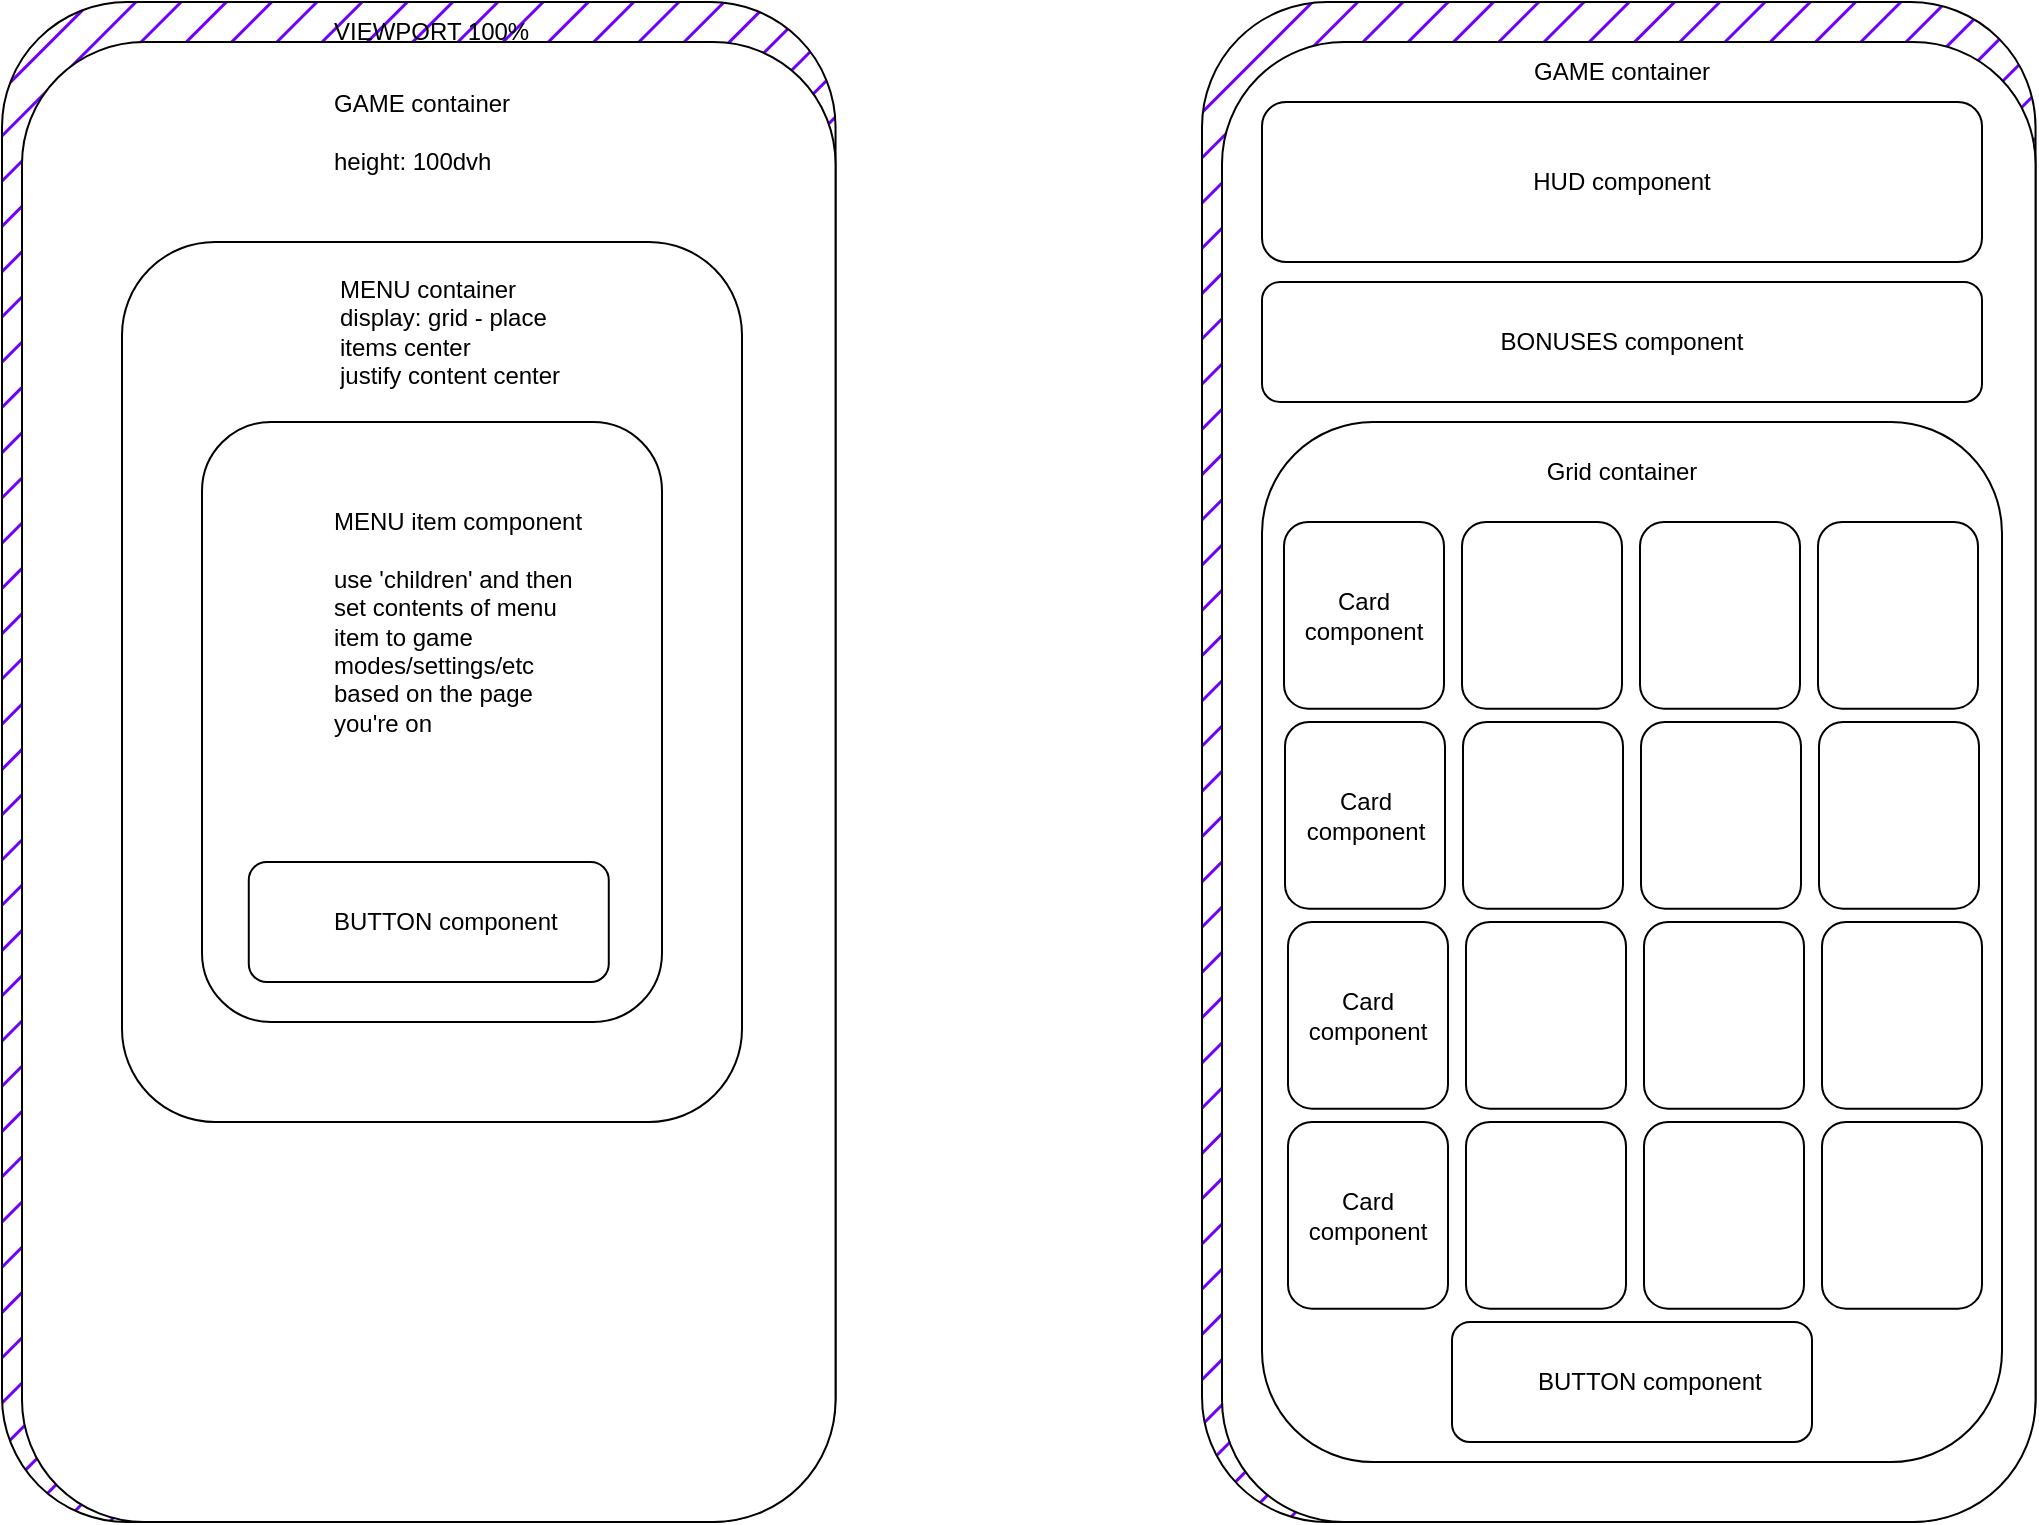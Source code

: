 <mxfile version="23.0.2" type="device">
  <diagram name="Page-1" id="3xY6vU8e73zWUQGWllxZ">
    <mxGraphModel dx="1793" dy="1055" grid="1" gridSize="10" guides="1" tooltips="1" connect="1" arrows="1" fold="1" page="1" pageScale="1" pageWidth="1169" pageHeight="827" math="0" shadow="0">
      <root>
        <mxCell id="0" />
        <mxCell id="1" parent="0" />
        <mxCell id="LKvW2YCi6UFXCI9Pr_B--1" value="" style="rounded=1;whiteSpace=wrap;html=1;fillStyle=hatch;fillColor=#7000fa;" vertex="1" parent="1">
          <mxGeometry x="40" y="40" width="416.77" height="760" as="geometry" />
        </mxCell>
        <mxCell id="LKvW2YCi6UFXCI9Pr_B--2" value="VIEWPORT 100%" style="text;strokeColor=none;fillColor=none;align=left;verticalAlign=middle;spacingLeft=4;spacingRight=4;overflow=hidden;points=[[0,0.5],[1,0.5]];portConstraint=eastwest;rotatable=0;whiteSpace=wrap;html=1;" vertex="1" parent="1">
          <mxGeometry x="200" y="40" width="140" height="30" as="geometry" />
        </mxCell>
        <mxCell id="LKvW2YCi6UFXCI9Pr_B--3" value="" style="rounded=1;whiteSpace=wrap;html=1;gradientColor=none;" vertex="1" parent="1">
          <mxGeometry x="50" y="60" width="406.77" height="740" as="geometry" />
        </mxCell>
        <mxCell id="LKvW2YCi6UFXCI9Pr_B--4" value="GAME container&lt;br&gt;&lt;br&gt;height: 100dvh" style="text;strokeColor=none;fillColor=none;align=left;verticalAlign=middle;spacingLeft=4;spacingRight=4;overflow=hidden;points=[[0,0.5],[1,0.5]];portConstraint=eastwest;rotatable=0;whiteSpace=wrap;html=1;" vertex="1" parent="1">
          <mxGeometry x="200" y="70" width="140" height="70" as="geometry" />
        </mxCell>
        <mxCell id="LKvW2YCi6UFXCI9Pr_B--5" value="" style="rounded=1;whiteSpace=wrap;html=1;" vertex="1" parent="1">
          <mxGeometry x="100" y="160" width="310" height="440" as="geometry" />
        </mxCell>
        <mxCell id="LKvW2YCi6UFXCI9Pr_B--6" value="MENU container&lt;br&gt;display: grid - place items center&lt;br&gt;justify content center" style="text;strokeColor=none;fillColor=none;align=left;verticalAlign=middle;spacingLeft=4;spacingRight=4;overflow=hidden;points=[[0,0.5],[1,0.5]];portConstraint=eastwest;rotatable=0;whiteSpace=wrap;html=1;" vertex="1" parent="1">
          <mxGeometry x="203.39" y="170" width="140" height="70" as="geometry" />
        </mxCell>
        <mxCell id="LKvW2YCi6UFXCI9Pr_B--10" value="" style="rounded=1;whiteSpace=wrap;html=1;" vertex="1" parent="1">
          <mxGeometry x="140" y="250" width="230" height="300" as="geometry" />
        </mxCell>
        <mxCell id="LKvW2YCi6UFXCI9Pr_B--7" value="" style="rounded=1;whiteSpace=wrap;html=1;" vertex="1" parent="1">
          <mxGeometry x="163.39" y="470" width="180" height="60" as="geometry" />
        </mxCell>
        <mxCell id="LKvW2YCi6UFXCI9Pr_B--8" value="BUTTON component" style="text;strokeColor=none;fillColor=none;align=left;verticalAlign=middle;spacingLeft=4;spacingRight=4;overflow=hidden;points=[[0,0.5],[1,0.5]];portConstraint=eastwest;rotatable=0;whiteSpace=wrap;html=1;" vertex="1" parent="1">
          <mxGeometry x="200" y="485" width="140" height="30" as="geometry" />
        </mxCell>
        <mxCell id="LKvW2YCi6UFXCI9Pr_B--11" value="MENU item component&lt;br&gt;&lt;br&gt;use &#39;children&#39; and then set contents of menu item to game modes/settings/etc based on the page you&#39;re on" style="text;strokeColor=none;fillColor=none;align=left;verticalAlign=middle;spacingLeft=4;spacingRight=4;overflow=hidden;points=[[0,0.5],[1,0.5]];portConstraint=eastwest;rotatable=0;whiteSpace=wrap;html=1;" vertex="1" parent="1">
          <mxGeometry x="200" y="290" width="140" height="120" as="geometry" />
        </mxCell>
        <mxCell id="LKvW2YCi6UFXCI9Pr_B--12" value="" style="rounded=1;whiteSpace=wrap;html=1;fillStyle=hatch;fillColor=#7000fa;" vertex="1" parent="1">
          <mxGeometry x="640" y="40" width="416.77" height="760" as="geometry" />
        </mxCell>
        <mxCell id="LKvW2YCi6UFXCI9Pr_B--13" value="" style="rounded=1;whiteSpace=wrap;html=1;gradientColor=none;" vertex="1" parent="1">
          <mxGeometry x="650" y="60" width="406.77" height="740" as="geometry" />
        </mxCell>
        <mxCell id="LKvW2YCi6UFXCI9Pr_B--14" value="GAME container" style="text;strokeColor=none;fillColor=none;align=left;verticalAlign=middle;spacingLeft=4;spacingRight=4;overflow=hidden;points=[[0,0.5],[1,0.5]];portConstraint=eastwest;rotatable=0;whiteSpace=wrap;html=1;" vertex="1" parent="1">
          <mxGeometry x="800" y="60" width="140" height="30" as="geometry" />
        </mxCell>
        <mxCell id="LKvW2YCi6UFXCI9Pr_B--15" value="HUD component" style="rounded=1;whiteSpace=wrap;html=1;" vertex="1" parent="1">
          <mxGeometry x="670" y="90" width="360" height="80" as="geometry" />
        </mxCell>
        <mxCell id="LKvW2YCi6UFXCI9Pr_B--16" value="BONUSES component" style="rounded=1;whiteSpace=wrap;html=1;" vertex="1" parent="1">
          <mxGeometry x="670" y="180" width="360" height="60" as="geometry" />
        </mxCell>
        <mxCell id="LKvW2YCi6UFXCI9Pr_B--17" value="" style="rounded=1;whiteSpace=wrap;html=1;" vertex="1" parent="1">
          <mxGeometry x="670" y="250" width="370" height="520" as="geometry" />
        </mxCell>
        <mxCell id="LKvW2YCi6UFXCI9Pr_B--18" value="Grid container" style="text;html=1;strokeColor=none;fillColor=none;align=center;verticalAlign=middle;whiteSpace=wrap;rounded=0;" vertex="1" parent="1">
          <mxGeometry x="782" y="260" width="136" height="30" as="geometry" />
        </mxCell>
        <mxCell id="LKvW2YCi6UFXCI9Pr_B--20" value="" style="rounded=1;whiteSpace=wrap;html=1;" vertex="1" parent="1">
          <mxGeometry x="770" y="300.01" width="80" height="93.33" as="geometry" />
        </mxCell>
        <mxCell id="LKvW2YCi6UFXCI9Pr_B--21" value="" style="rounded=1;whiteSpace=wrap;html=1;" vertex="1" parent="1">
          <mxGeometry x="859" y="300" width="80" height="93.34" as="geometry" />
        </mxCell>
        <mxCell id="LKvW2YCi6UFXCI9Pr_B--23" value="" style="rounded=1;whiteSpace=wrap;html=1;" vertex="1" parent="1">
          <mxGeometry x="948" y="300" width="80" height="93.34" as="geometry" />
        </mxCell>
        <mxCell id="LKvW2YCi6UFXCI9Pr_B--24" value="Card component" style="rounded=1;whiteSpace=wrap;html=1;" vertex="1" parent="1">
          <mxGeometry x="681" y="300" width="80" height="93.34" as="geometry" />
        </mxCell>
        <mxCell id="LKvW2YCi6UFXCI9Pr_B--25" value="" style="rounded=1;whiteSpace=wrap;html=1;" vertex="1" parent="1">
          <mxGeometry x="770.5" y="400.01" width="80" height="93.33" as="geometry" />
        </mxCell>
        <mxCell id="LKvW2YCi6UFXCI9Pr_B--26" value="" style="rounded=1;whiteSpace=wrap;html=1;" vertex="1" parent="1">
          <mxGeometry x="859.5" y="400" width="80" height="93.34" as="geometry" />
        </mxCell>
        <mxCell id="LKvW2YCi6UFXCI9Pr_B--27" value="" style="rounded=1;whiteSpace=wrap;html=1;" vertex="1" parent="1">
          <mxGeometry x="948.5" y="400" width="80" height="93.34" as="geometry" />
        </mxCell>
        <mxCell id="LKvW2YCi6UFXCI9Pr_B--28" value="Card component" style="rounded=1;whiteSpace=wrap;html=1;" vertex="1" parent="1">
          <mxGeometry x="681.5" y="400" width="80" height="93.34" as="geometry" />
        </mxCell>
        <mxCell id="LKvW2YCi6UFXCI9Pr_B--29" value="" style="rounded=1;whiteSpace=wrap;html=1;" vertex="1" parent="1">
          <mxGeometry x="772" y="500.01" width="80" height="93.33" as="geometry" />
        </mxCell>
        <mxCell id="LKvW2YCi6UFXCI9Pr_B--30" value="" style="rounded=1;whiteSpace=wrap;html=1;" vertex="1" parent="1">
          <mxGeometry x="861" y="500" width="80" height="93.34" as="geometry" />
        </mxCell>
        <mxCell id="LKvW2YCi6UFXCI9Pr_B--31" value="" style="rounded=1;whiteSpace=wrap;html=1;" vertex="1" parent="1">
          <mxGeometry x="950" y="500" width="80" height="93.34" as="geometry" />
        </mxCell>
        <mxCell id="LKvW2YCi6UFXCI9Pr_B--32" value="Card component" style="rounded=1;whiteSpace=wrap;html=1;" vertex="1" parent="1">
          <mxGeometry x="683" y="500" width="80" height="93.34" as="geometry" />
        </mxCell>
        <mxCell id="LKvW2YCi6UFXCI9Pr_B--33" value="" style="rounded=1;whiteSpace=wrap;html=1;" vertex="1" parent="1">
          <mxGeometry x="772" y="600.01" width="80" height="93.33" as="geometry" />
        </mxCell>
        <mxCell id="LKvW2YCi6UFXCI9Pr_B--34" value="" style="rounded=1;whiteSpace=wrap;html=1;" vertex="1" parent="1">
          <mxGeometry x="861" y="600" width="80" height="93.34" as="geometry" />
        </mxCell>
        <mxCell id="LKvW2YCi6UFXCI9Pr_B--35" value="" style="rounded=1;whiteSpace=wrap;html=1;" vertex="1" parent="1">
          <mxGeometry x="950" y="600" width="80" height="93.34" as="geometry" />
        </mxCell>
        <mxCell id="LKvW2YCi6UFXCI9Pr_B--36" value="Card component" style="rounded=1;whiteSpace=wrap;html=1;" vertex="1" parent="1">
          <mxGeometry x="683" y="600" width="80" height="93.34" as="geometry" />
        </mxCell>
        <mxCell id="LKvW2YCi6UFXCI9Pr_B--37" value="" style="rounded=1;whiteSpace=wrap;html=1;" vertex="1" parent="1">
          <mxGeometry x="765" y="700" width="180" height="60" as="geometry" />
        </mxCell>
        <mxCell id="LKvW2YCi6UFXCI9Pr_B--38" value="BUTTON component" style="text;strokeColor=none;fillColor=none;align=left;verticalAlign=middle;spacingLeft=4;spacingRight=4;overflow=hidden;points=[[0,0.5],[1,0.5]];portConstraint=eastwest;rotatable=0;whiteSpace=wrap;html=1;" vertex="1" parent="1">
          <mxGeometry x="801.61" y="715" width="140" height="30" as="geometry" />
        </mxCell>
      </root>
    </mxGraphModel>
  </diagram>
</mxfile>
